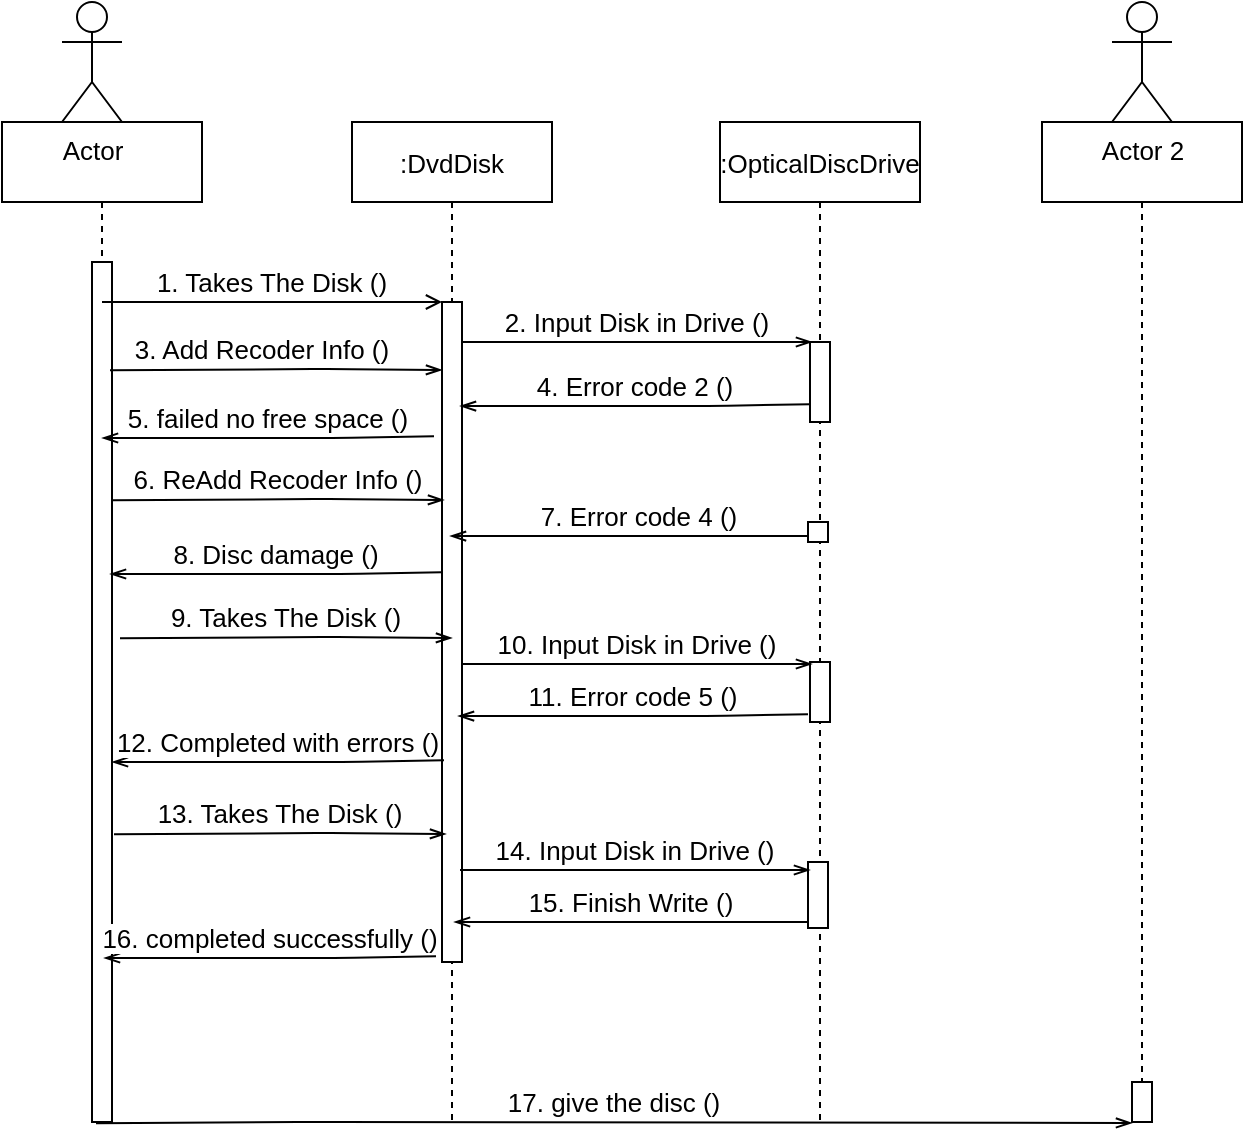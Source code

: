 <mxfile version="15.0.6" type="github">
  <diagram id="kgpKYQtTHZ0yAKxKKP6v" name="Page-1">
    <mxGraphModel dx="1422" dy="737" grid="1" gridSize="10" guides="1" tooltips="1" connect="1" arrows="1" fold="1" page="1" pageScale="1" pageWidth="850" pageHeight="1100" math="0" shadow="0">
      <root>
        <mxCell id="0" />
        <mxCell id="1" parent="0" />
        <mxCell id="zdOm7Ws3kbpws4WN7t2Z-17" value="" style="shape=umlLifeline;perimeter=lifelinePerimeter;container=1;collapsible=0;recursiveResize=0;rounded=0;shadow=0;strokeWidth=1;fontSize=13;" vertex="1" parent="1">
          <mxGeometry x="30" y="190" width="100" height="400" as="geometry" />
        </mxCell>
        <mxCell id="3nuBFxr9cyL0pnOWT2aG-1" value=":DvdDisk" style="shape=umlLifeline;perimeter=lifelinePerimeter;container=1;collapsible=0;recursiveResize=0;rounded=0;shadow=0;strokeWidth=1;fontSize=13;" parent="1" vertex="1">
          <mxGeometry x="205" y="190" width="100" height="500" as="geometry" />
        </mxCell>
        <mxCell id="3nuBFxr9cyL0pnOWT2aG-5" value=":OpticalDiscDrive" style="shape=umlLifeline;perimeter=lifelinePerimeter;container=1;collapsible=0;recursiveResize=0;rounded=0;shadow=0;strokeWidth=1;fontSize=13;" parent="1" vertex="1">
          <mxGeometry x="389" y="190" width="100" height="500" as="geometry" />
        </mxCell>
        <mxCell id="3nuBFxr9cyL0pnOWT2aG-6" value="" style="points=[];perimeter=orthogonalPerimeter;rounded=0;shadow=0;strokeWidth=1;fontSize=13;" parent="3nuBFxr9cyL0pnOWT2aG-5" vertex="1">
          <mxGeometry x="45" y="110" width="10" height="40" as="geometry" />
        </mxCell>
        <mxCell id="zdOm7Ws3kbpws4WN7t2Z-5" value="Actor" style="shape=umlActor;verticalLabelPosition=bottom;verticalAlign=top;html=1;outlineConnect=0;fontSize=13;" vertex="1" parent="1">
          <mxGeometry x="60" y="130" width="30" height="60" as="geometry" />
        </mxCell>
        <mxCell id="zdOm7Ws3kbpws4WN7t2Z-8" value="" style="points=[];perimeter=orthogonalPerimeter;rounded=0;shadow=0;strokeWidth=1;fontSize=13;" vertex="1" parent="1">
          <mxGeometry x="75" y="260" width="10" height="430" as="geometry" />
        </mxCell>
        <mxCell id="3nuBFxr9cyL0pnOWT2aG-2" value="" style="points=[];perimeter=orthogonalPerimeter;rounded=0;shadow=0;strokeWidth=1;fontSize=13;" parent="1" vertex="1">
          <mxGeometry x="250" y="280" width="10" height="330" as="geometry" />
        </mxCell>
        <mxCell id="zdOm7Ws3kbpws4WN7t2Z-21" value="1. Takes The Disk ()" style="verticalAlign=bottom;endArrow=open;shadow=0;strokeWidth=1;endFill=0;fontSize=13;" edge="1" parent="1" source="zdOm7Ws3kbpws4WN7t2Z-17">
          <mxGeometry relative="1" as="geometry">
            <mxPoint x="130" y="280" as="sourcePoint" />
            <mxPoint x="250" y="280" as="targetPoint" />
          </mxGeometry>
        </mxCell>
        <mxCell id="zdOm7Ws3kbpws4WN7t2Z-22" value="2. Input Disk in Drive ()" style="verticalAlign=bottom;endArrow=openThin;shadow=0;strokeWidth=1;endFill=0;fontSize=13;" edge="1" parent="1">
          <mxGeometry relative="1" as="geometry">
            <mxPoint x="260" y="300" as="sourcePoint" />
            <mxPoint x="435" y="300" as="targetPoint" />
          </mxGeometry>
        </mxCell>
        <mxCell id="zdOm7Ws3kbpws4WN7t2Z-23" value="3. Add Recoder Info ()" style="verticalAlign=bottom;endArrow=openThin;shadow=0;strokeWidth=1;exitX=0.9;exitY=0.267;exitDx=0;exitDy=0;exitPerimeter=0;endFill=0;fontSize=13;" edge="1" parent="1">
          <mxGeometry x="-0.084" relative="1" as="geometry">
            <mxPoint x="84" y="314.1" as="sourcePoint" />
            <mxPoint x="250" y="314" as="targetPoint" />
            <Array as="points">
              <mxPoint x="195" y="313.5" />
            </Array>
            <mxPoint as="offset" />
          </mxGeometry>
        </mxCell>
        <mxCell id="zdOm7Ws3kbpws4WN7t2Z-27" value="" style="shape=umlLifeline;perimeter=lifelinePerimeter;container=1;collapsible=0;recursiveResize=0;rounded=0;shadow=0;strokeWidth=1;fontSize=13;" vertex="1" parent="1">
          <mxGeometry x="550" y="190" width="100" height="480" as="geometry" />
        </mxCell>
        <mxCell id="zdOm7Ws3kbpws4WN7t2Z-28" value="Actor 2" style="shape=umlActor;verticalLabelPosition=bottom;verticalAlign=top;html=1;outlineConnect=0;fontSize=13;" vertex="1" parent="1">
          <mxGeometry x="585" y="130" width="30" height="60" as="geometry" />
        </mxCell>
        <mxCell id="zdOm7Ws3kbpws4WN7t2Z-30" value="5. failed no free space ()" style="verticalAlign=bottom;endArrow=openThin;shadow=0;strokeWidth=1;exitX=0.1;exitY=0.354;exitDx=0;exitDy=0;exitPerimeter=0;entryX=0.5;entryY=0.4;entryDx=0;entryDy=0;entryPerimeter=0;endFill=0;fontSize=13;" edge="1" parent="1">
          <mxGeometry relative="1" as="geometry">
            <mxPoint x="246" y="347.12" as="sourcePoint" />
            <mxPoint x="80" y="348" as="targetPoint" />
            <Array as="points">
              <mxPoint x="195" y="348" />
            </Array>
          </mxGeometry>
        </mxCell>
        <mxCell id="zdOm7Ws3kbpws4WN7t2Z-32" value="6. ReAdd Recoder Info ()" style="verticalAlign=bottom;endArrow=openThin;shadow=0;strokeWidth=1;exitX=0.9;exitY=0.267;exitDx=0;exitDy=0;exitPerimeter=0;endFill=0;fontSize=13;" edge="1" parent="1">
          <mxGeometry relative="1" as="geometry">
            <mxPoint x="85" y="379.1" as="sourcePoint" />
            <mxPoint x="251" y="379" as="targetPoint" />
            <Array as="points">
              <mxPoint x="196" y="378.5" />
            </Array>
          </mxGeometry>
        </mxCell>
        <mxCell id="zdOm7Ws3kbpws4WN7t2Z-33" value="16. completed successfully ()" style="verticalAlign=bottom;endArrow=openThin;shadow=0;strokeWidth=1;exitX=0.1;exitY=0.354;exitDx=0;exitDy=0;exitPerimeter=0;entryX=0.5;entryY=0.4;entryDx=0;entryDy=0;entryPerimeter=0;endFill=0;fontSize=13;" edge="1" parent="1">
          <mxGeometry relative="1" as="geometry">
            <mxPoint x="247" y="607.12" as="sourcePoint" />
            <mxPoint x="81" y="608" as="targetPoint" />
            <Array as="points">
              <mxPoint x="196" y="608" />
            </Array>
          </mxGeometry>
        </mxCell>
        <mxCell id="zdOm7Ws3kbpws4WN7t2Z-34" value="15. Finish Write ()" style="verticalAlign=bottom;endArrow=openThin;shadow=0;strokeWidth=1;entryX=0.5;entryY=0.4;entryDx=0;entryDy=0;entryPerimeter=0;endFill=0;fontSize=13;" edge="1" parent="1" source="zdOm7Ws3kbpws4WN7t2Z-46">
          <mxGeometry relative="1" as="geometry">
            <mxPoint x="422" y="589.12" as="sourcePoint" />
            <mxPoint x="256" y="590" as="targetPoint" />
            <Array as="points">
              <mxPoint x="371" y="590" />
            </Array>
          </mxGeometry>
        </mxCell>
        <mxCell id="zdOm7Ws3kbpws4WN7t2Z-36" value="" style="points=[];perimeter=orthogonalPerimeter;rounded=0;shadow=0;strokeWidth=1;fontSize=13;" vertex="1" parent="1">
          <mxGeometry x="595" y="670" width="10" height="20" as="geometry" />
        </mxCell>
        <mxCell id="zdOm7Ws3kbpws4WN7t2Z-35" value="17. give the disc ()" style="verticalAlign=bottom;endArrow=openThin;shadow=0;strokeWidth=1;exitX=0.9;exitY=0.267;exitDx=0;exitDy=0;exitPerimeter=0;endFill=0;fontSize=13;" edge="1" parent="1">
          <mxGeometry relative="1" as="geometry">
            <mxPoint x="77" y="690.6" as="sourcePoint" />
            <mxPoint x="595" y="690.5" as="targetPoint" />
            <Array as="points">
              <mxPoint x="188" y="690" />
            </Array>
          </mxGeometry>
        </mxCell>
        <mxCell id="zdOm7Ws3kbpws4WN7t2Z-37" value="4. Error code 2 ()" style="verticalAlign=bottom;endArrow=openThin;shadow=0;strokeWidth=1;exitX=0.1;exitY=0.354;exitDx=0;exitDy=0;exitPerimeter=0;entryX=0.5;entryY=0.231;entryDx=0;entryDy=0;entryPerimeter=0;endFill=0;fontSize=13;" edge="1" parent="1">
          <mxGeometry relative="1" as="geometry">
            <mxPoint x="434" y="331.12" as="sourcePoint" />
            <mxPoint x="259" y="332.06" as="targetPoint" />
            <Array as="points">
              <mxPoint x="383" y="332" />
            </Array>
          </mxGeometry>
        </mxCell>
        <mxCell id="zdOm7Ws3kbpws4WN7t2Z-38" value="7. Error code 4 ()" style="verticalAlign=bottom;endArrow=openThin;shadow=0;strokeWidth=1;exitX=0.7;exitY=0.706;exitDx=0;exitDy=0;exitPerimeter=0;entryX=0.5;entryY=0.231;entryDx=0;entryDy=0;entryPerimeter=0;endFill=0;fontSize=13;" edge="1" parent="1">
          <mxGeometry relative="1" as="geometry">
            <mxPoint x="443" y="397.06" as="sourcePoint" />
            <mxPoint x="254" y="397.06" as="targetPoint" />
            <Array as="points">
              <mxPoint x="378" y="397" />
            </Array>
          </mxGeometry>
        </mxCell>
        <mxCell id="zdOm7Ws3kbpws4WN7t2Z-39" value="8. Disc damage ()" style="verticalAlign=bottom;endArrow=openThin;shadow=0;strokeWidth=1;exitX=0.1;exitY=0.354;exitDx=0;exitDy=0;exitPerimeter=0;entryX=0.5;entryY=0.4;entryDx=0;entryDy=0;entryPerimeter=0;endFill=0;fontSize=13;" edge="1" parent="1">
          <mxGeometry relative="1" as="geometry">
            <mxPoint x="250" y="415.12" as="sourcePoint" />
            <mxPoint x="84" y="416" as="targetPoint" />
            <Array as="points">
              <mxPoint x="199" y="416" />
            </Array>
          </mxGeometry>
        </mxCell>
        <mxCell id="zdOm7Ws3kbpws4WN7t2Z-40" value="9. Takes The Disk ()" style="verticalAlign=bottom;endArrow=openThin;shadow=0;strokeWidth=1;exitX=0.9;exitY=0.267;exitDx=0;exitDy=0;exitPerimeter=0;endFill=0;fontSize=13;" edge="1" parent="1">
          <mxGeometry relative="1" as="geometry">
            <mxPoint x="89" y="448.1" as="sourcePoint" />
            <mxPoint x="255" y="448" as="targetPoint" />
            <Array as="points">
              <mxPoint x="200" y="447.5" />
            </Array>
          </mxGeometry>
        </mxCell>
        <mxCell id="zdOm7Ws3kbpws4WN7t2Z-41" value="" style="points=[];perimeter=orthogonalPerimeter;rounded=0;shadow=0;strokeWidth=1;fontSize=13;" vertex="1" parent="1">
          <mxGeometry x="433" y="390" width="10" height="10" as="geometry" />
        </mxCell>
        <mxCell id="zdOm7Ws3kbpws4WN7t2Z-42" value="" style="points=[];perimeter=orthogonalPerimeter;rounded=0;shadow=0;strokeWidth=1;fontSize=13;" vertex="1" parent="1">
          <mxGeometry x="434" y="460" width="10" height="30" as="geometry" />
        </mxCell>
        <mxCell id="zdOm7Ws3kbpws4WN7t2Z-43" value="10. Input Disk in Drive ()" style="verticalAlign=bottom;endArrow=openThin;shadow=0;strokeWidth=1;endFill=0;fontSize=13;" edge="1" parent="1">
          <mxGeometry relative="1" as="geometry">
            <mxPoint x="260" y="461" as="sourcePoint" />
            <mxPoint x="435" y="461" as="targetPoint" />
          </mxGeometry>
        </mxCell>
        <mxCell id="zdOm7Ws3kbpws4WN7t2Z-44" value="11. Error code 5 ()" style="verticalAlign=bottom;endArrow=openThin;shadow=0;strokeWidth=1;exitX=0.1;exitY=0.354;exitDx=0;exitDy=0;exitPerimeter=0;entryX=0.5;entryY=0.231;entryDx=0;entryDy=0;entryPerimeter=0;endFill=0;fontSize=13;" edge="1" parent="1">
          <mxGeometry relative="1" as="geometry">
            <mxPoint x="433" y="486.12" as="sourcePoint" />
            <mxPoint x="258" y="487.06" as="targetPoint" />
            <Array as="points">
              <mxPoint x="382" y="487" />
            </Array>
          </mxGeometry>
        </mxCell>
        <mxCell id="zdOm7Ws3kbpws4WN7t2Z-45" value="13. Takes The Disk ()" style="verticalAlign=bottom;endArrow=openThin;shadow=0;strokeWidth=1;exitX=0.9;exitY=0.267;exitDx=0;exitDy=0;exitPerimeter=0;endFill=0;fontSize=13;" edge="1" parent="1">
          <mxGeometry relative="1" as="geometry">
            <mxPoint x="86" y="546.1" as="sourcePoint" />
            <mxPoint x="252" y="546" as="targetPoint" />
            <Array as="points">
              <mxPoint x="197" y="545.5" />
            </Array>
          </mxGeometry>
        </mxCell>
        <mxCell id="zdOm7Ws3kbpws4WN7t2Z-46" value="" style="points=[];perimeter=orthogonalPerimeter;rounded=0;shadow=0;strokeWidth=1;fontSize=13;" vertex="1" parent="1">
          <mxGeometry x="433" y="560" width="10" height="33" as="geometry" />
        </mxCell>
        <mxCell id="zdOm7Ws3kbpws4WN7t2Z-47" value="14. Input Disk in Drive ()" style="verticalAlign=bottom;endArrow=openThin;shadow=0;strokeWidth=1;endFill=0;fontSize=13;" edge="1" parent="1">
          <mxGeometry relative="1" as="geometry">
            <mxPoint x="259" y="564" as="sourcePoint" />
            <mxPoint x="434" y="564" as="targetPoint" />
          </mxGeometry>
        </mxCell>
        <mxCell id="zdOm7Ws3kbpws4WN7t2Z-48" value="12. Completed with errors ()" style="verticalAlign=bottom;endArrow=openThin;shadow=0;strokeWidth=1;exitX=0.1;exitY=0.354;exitDx=0;exitDy=0;exitPerimeter=0;entryX=0.5;entryY=0.4;entryDx=0;entryDy=0;entryPerimeter=0;endFill=0;fontSize=13;" edge="1" parent="1">
          <mxGeometry relative="1" as="geometry">
            <mxPoint x="251" y="509.12" as="sourcePoint" />
            <mxPoint x="85" y="510" as="targetPoint" />
            <Array as="points">
              <mxPoint x="200" y="510" />
            </Array>
          </mxGeometry>
        </mxCell>
      </root>
    </mxGraphModel>
  </diagram>
</mxfile>
